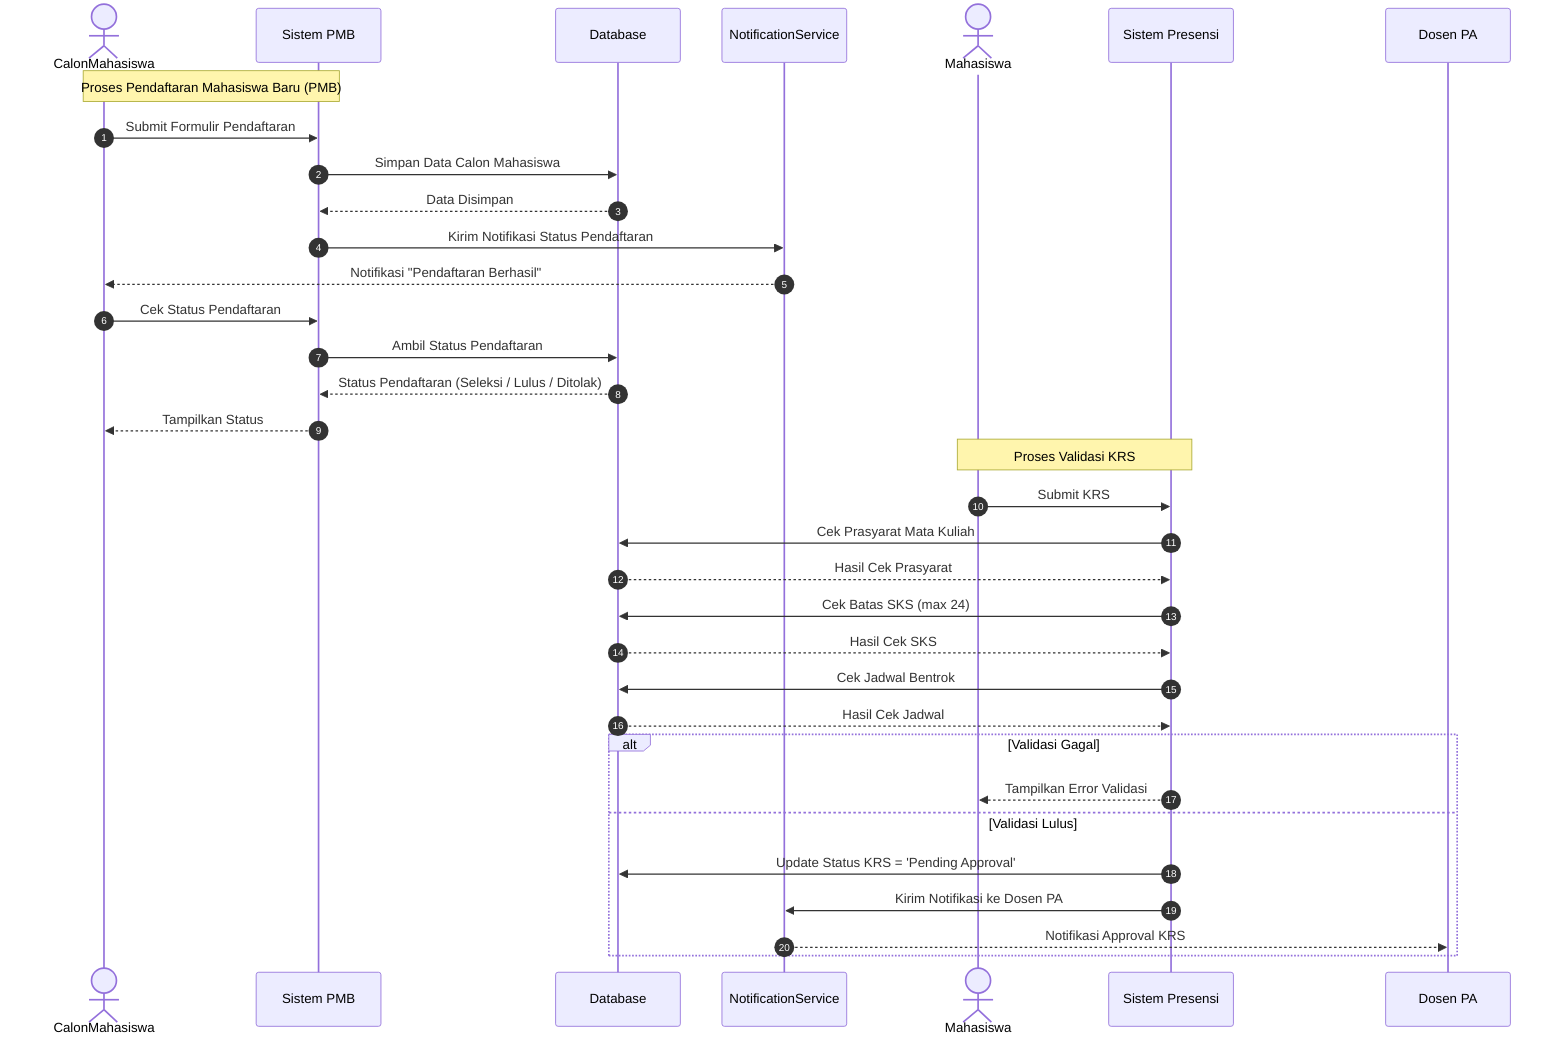 %% ================================
%% Sequence Diagram - KRS & PMB
%% ================================
sequenceDiagram
%% ----------------------------
    %% Sub-sequence 1: PMB
    %% ----------------------------
    autonumber
    actor CalonMahasiswa
    participant SistemPMB as Sistem PMB
    participant DB as Database
    participant Notif as NotificationService

    Note over CalonMahasiswa,SistemPMB: Proses Pendaftaran Mahasiswa Baru (PMB)
    CalonMahasiswa->>SistemPMB: Submit Formulir Pendaftaran
    SistemPMB->>DB: Simpan Data Calon Mahasiswa
    DB-->>SistemPMB: Data Disimpan

    SistemPMB->>Notif: Kirim Notifikasi Status Pendaftaran
    Notif-->>CalonMahasiswa: Notifikasi "Pendaftaran Berhasil"

    CalonMahasiswa->>SistemPMB: Cek Status Pendaftaran
    SistemPMB->>DB: Ambil Status Pendaftaran
    DB-->>SistemPMB: Status Pendaftaran (Seleksi / Lulus / Ditolak)
    SistemPMB-->>CalonMahasiswa: Tampilkan Status

    %% ----------------------------
    %% Sub-sequence 2: Validasi KRS
    %% ----------------------------
    autonumber
    actor Mahasiswa
    participant SistemPresensi as Sistem Presensi
    participant DB as Database
    participant Notif as NotificationService
    participant Dosen as Dosen PA

    Note over Mahasiswa,SistemPresensi: Proses Validasi KRS
    Mahasiswa->>SistemPresensi: Submit KRS
    SistemPresensi->>DB: Cek Prasyarat Mata Kuliah
    DB-->>SistemPresensi: Hasil Cek Prasyarat

    SistemPresensi->>DB: Cek Batas SKS (max 24)
    DB-->>SistemPresensi: Hasil Cek SKS

    SistemPresensi->>DB: Cek Jadwal Bentrok
    DB-->>SistemPresensi: Hasil Cek Jadwal

    alt Validasi Gagal
        SistemPresensi-->>Mahasiswa: Tampilkan Error Validasi
    else Validasi Lulus
        SistemPresensi->>DB: Update Status KRS = 'Pending Approval'
        SistemPresensi->>Notif: Kirim Notifikasi ke Dosen PA
        Notif-->>Dosen: Notifikasi Approval KRS
    end